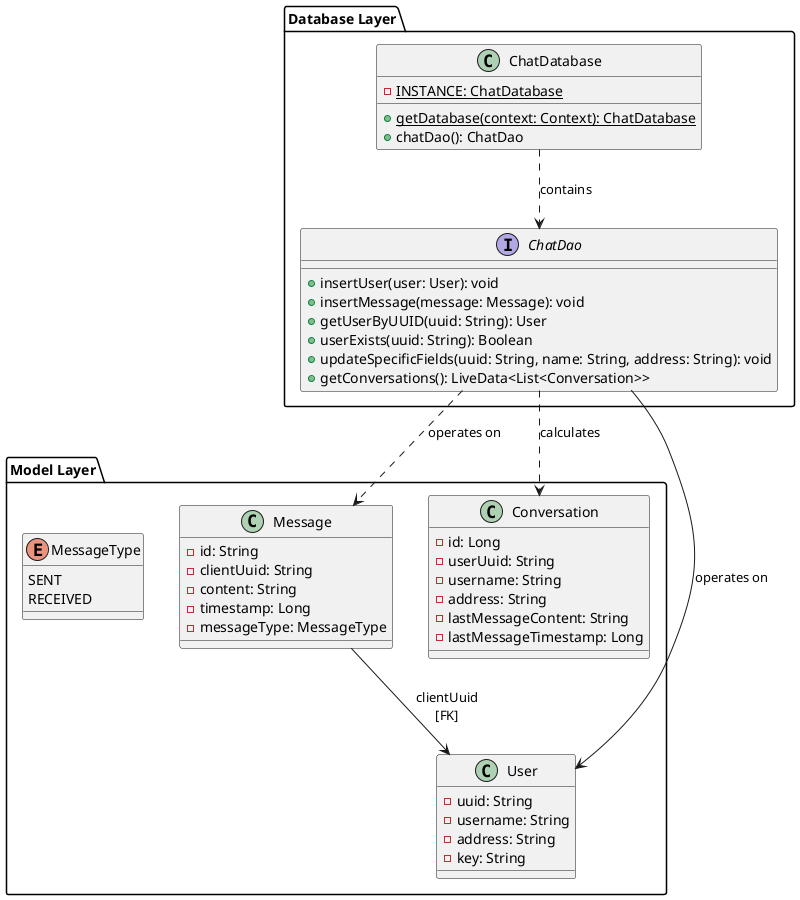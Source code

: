 @startuml
package "Database Layer" {
    class ChatDatabase {
        {static} -INSTANCE: ChatDatabase
        {static} +getDatabase(context: Context): ChatDatabase
        +chatDao(): ChatDao
    }

    interface ChatDao {
        +insertUser(user: User): void
        +insertMessage(message: Message): void
        +getUserByUUID(uuid: String): User
        +userExists(uuid: String): Boolean
        +updateSpecificFields(uuid: String, name: String, address: String): void
        +getConversations(): LiveData<List<Conversation>>
    }
}

package "Model Layer" {
    class User {
        -uuid: String
        -username: String
        -address: String
        -key: String
    }

    class Message {
        -id: String
        -clientUuid: String
        -content: String
        -timestamp: Long
        -messageType: MessageType
    }

    class Conversation {
        -id: Long
        -userUuid: String
        -username: String
        -address: String
        -lastMessageContent: String
        -lastMessageTimestamp: Long
    }

    enum MessageType {
        SENT
        RECEIVED
    }
}

ChatDatabase .down.> ChatDao : contains
ChatDao -right-> User : operates on
ChatDao .down.> Message : operates on
ChatDao .down.> Conversation : calculates

Message --> User : "clientUuid\n[FK]"
@enduml
